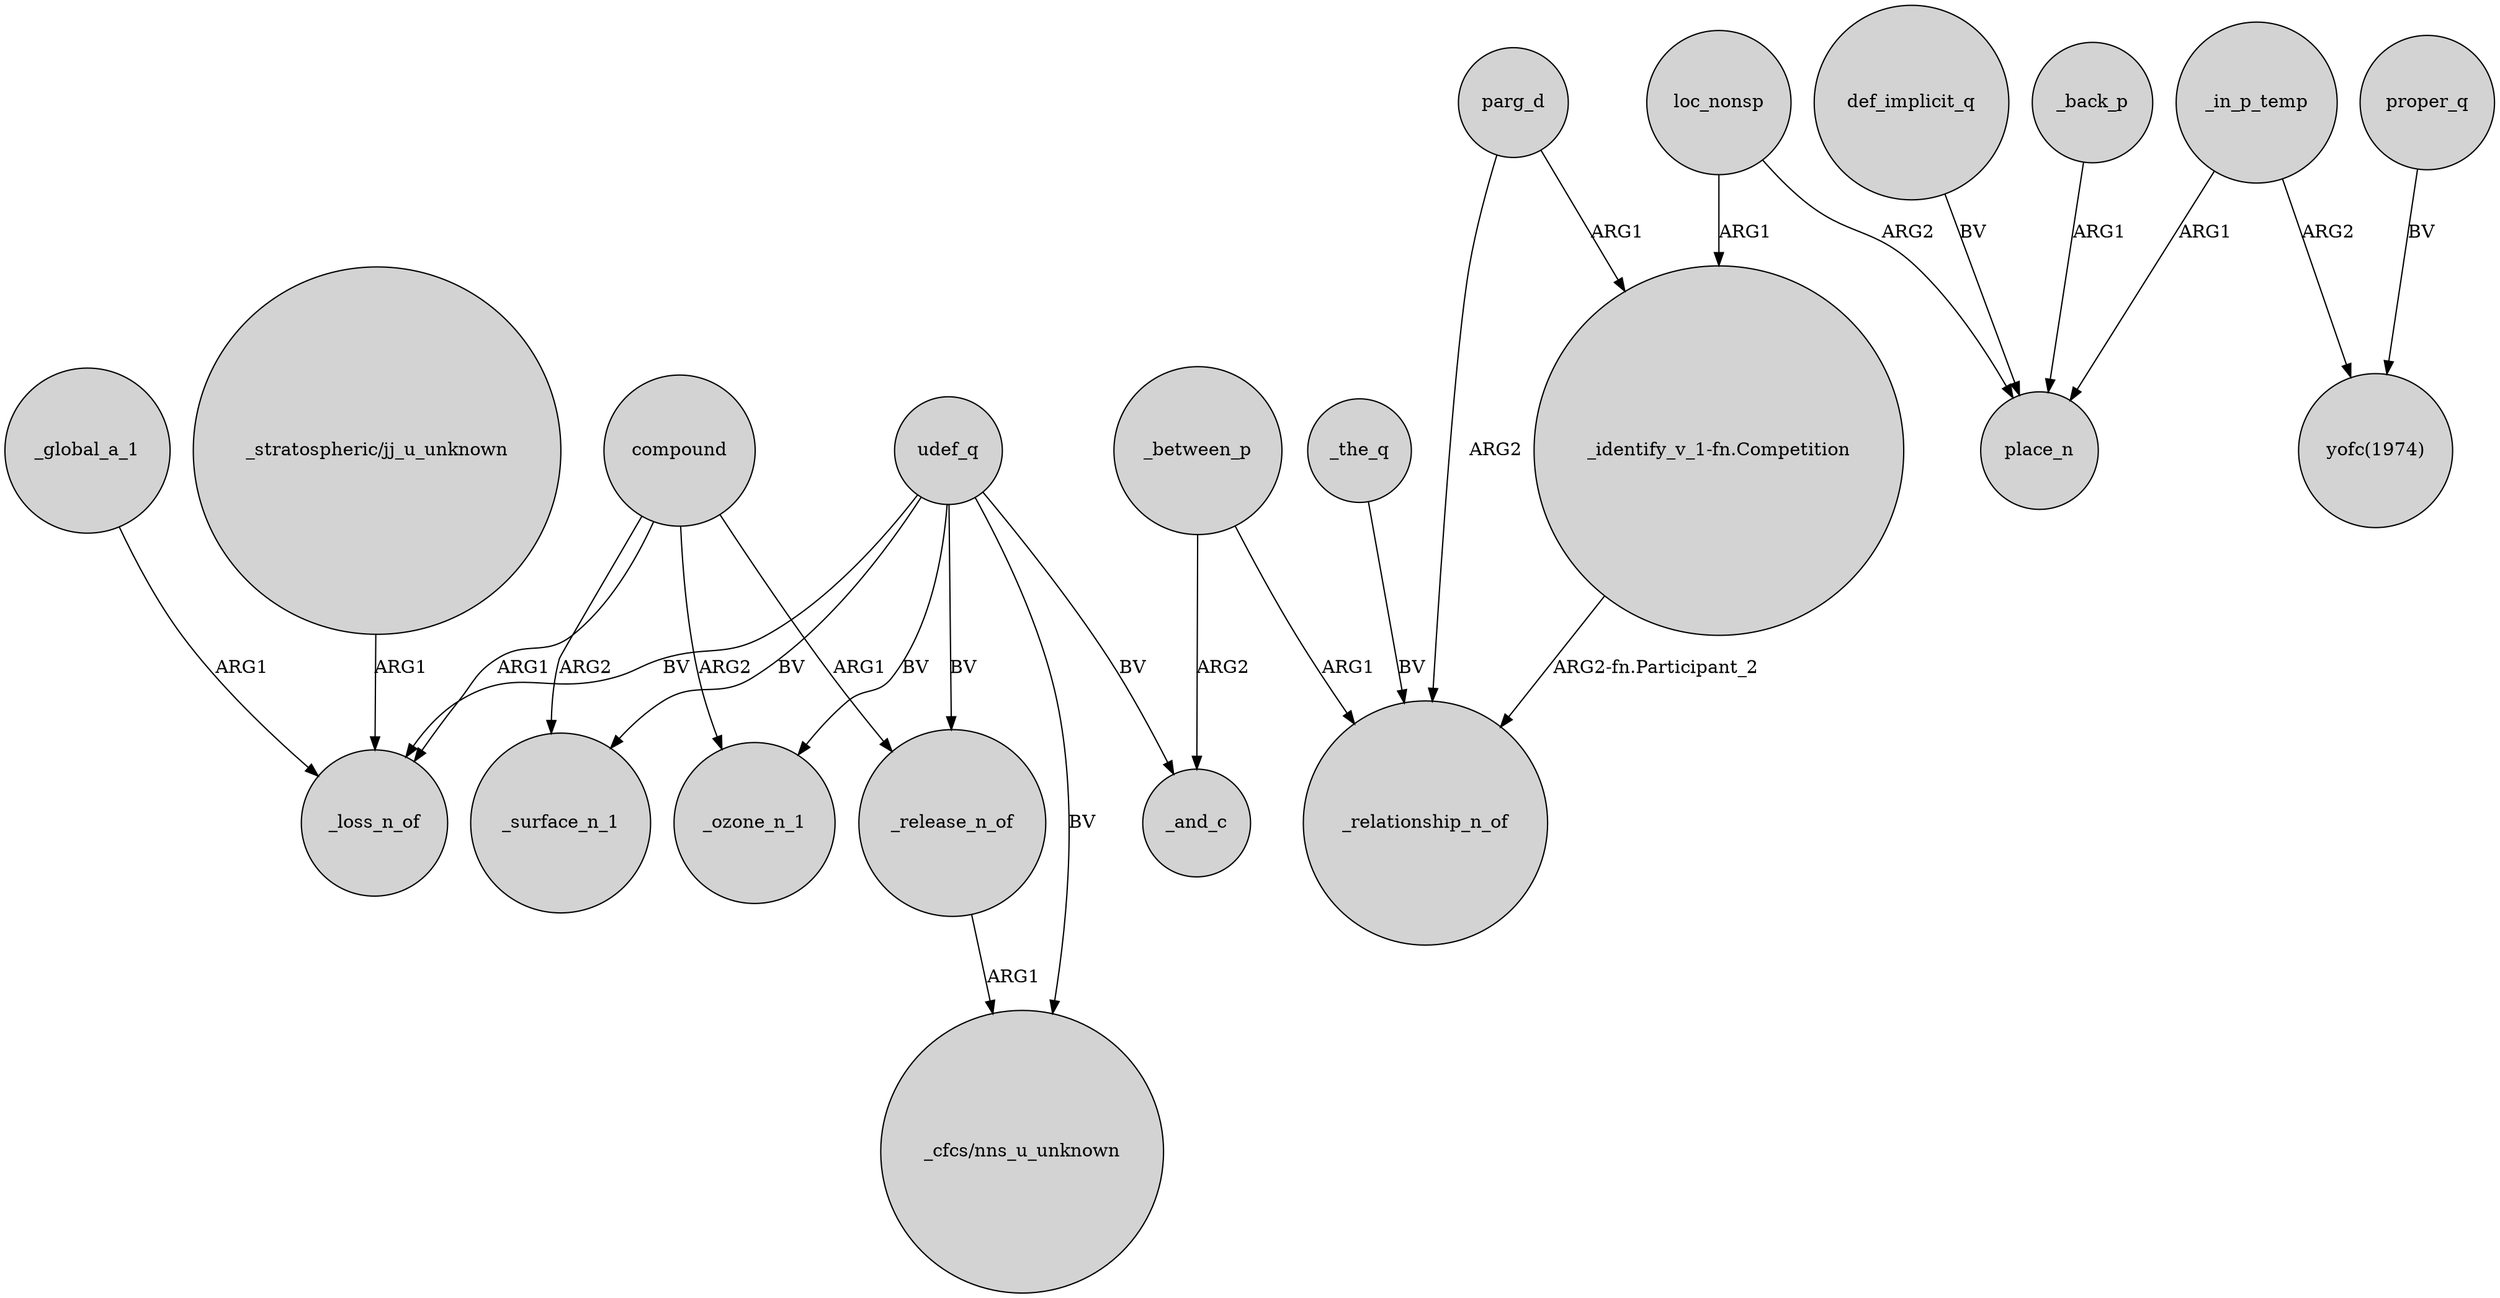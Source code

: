 digraph {
	node [shape=circle style=filled]
	_global_a_1 -> _loss_n_of [label=ARG1]
	def_implicit_q -> place_n [label=BV]
	_between_p -> _relationship_n_of [label=ARG1]
	compound -> _surface_n_1 [label=ARG2]
	"_stratospheric/jj_u_unknown" -> _loss_n_of [label=ARG1]
	_release_n_of -> "_cfcs/nns_u_unknown" [label=ARG1]
	udef_q -> _release_n_of [label=BV]
	_the_q -> _relationship_n_of [label=BV]
	udef_q -> _and_c [label=BV]
	parg_d -> _relationship_n_of [label=ARG2]
	compound -> _ozone_n_1 [label=ARG2]
	parg_d -> "_identify_v_1-fn.Competition" [label=ARG1]
	proper_q -> "yofc(1974)" [label=BV]
	compound -> _loss_n_of [label=ARG1]
	_back_p -> place_n [label=ARG1]
	udef_q -> _loss_n_of [label=BV]
	udef_q -> _ozone_n_1 [label=BV]
	loc_nonsp -> "_identify_v_1-fn.Competition" [label=ARG1]
	udef_q -> _surface_n_1 [label=BV]
	udef_q -> "_cfcs/nns_u_unknown" [label=BV]
	_in_p_temp -> "yofc(1974)" [label=ARG2]
	compound -> _release_n_of [label=ARG1]
	loc_nonsp -> place_n [label=ARG2]
	_in_p_temp -> place_n [label=ARG1]
	"_identify_v_1-fn.Competition" -> _relationship_n_of [label="ARG2-fn.Participant_2"]
	_between_p -> _and_c [label=ARG2]
}
